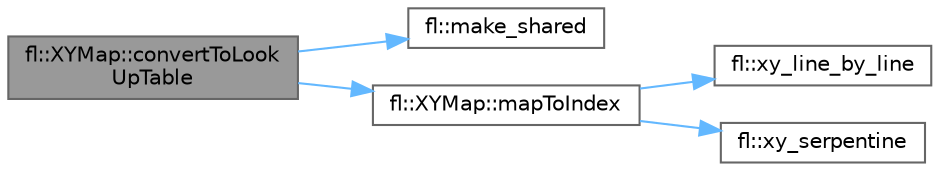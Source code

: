 digraph "fl::XYMap::convertToLookUpTable"
{
 // INTERACTIVE_SVG=YES
 // LATEX_PDF_SIZE
  bgcolor="transparent";
  edge [fontname=Helvetica,fontsize=10,labelfontname=Helvetica,labelfontsize=10];
  node [fontname=Helvetica,fontsize=10,shape=box,height=0.2,width=0.4];
  rankdir="LR";
  Node1 [id="Node000001",label="fl::XYMap::convertToLook\lUpTable",height=0.2,width=0.4,color="gray40", fillcolor="grey60", style="filled", fontcolor="black",tooltip=" "];
  Node1 -> Node2 [id="edge1_Node000001_Node000002",color="steelblue1",style="solid",tooltip=" "];
  Node2 [id="Node000002",label="fl::make_shared",height=0.2,width=0.4,color="grey40", fillcolor="white", style="filled",URL="$d4/d36/namespacefl_a87ae8a24cc8b709a64f39370e71846af.html#a87ae8a24cc8b709a64f39370e71846af",tooltip=" "];
  Node1 -> Node3 [id="edge2_Node000001_Node000003",color="steelblue1",style="solid",tooltip=" "];
  Node3 [id="Node000003",label="fl::XYMap::mapToIndex",height=0.2,width=0.4,color="grey40", fillcolor="white", style="filled",URL="$d0/dce/classfl_1_1_x_y_map_aada92bd1653b986c29ba0ce863449046.html#aada92bd1653b986c29ba0ce863449046",tooltip=" "];
  Node3 -> Node4 [id="edge3_Node000003_Node000004",color="steelblue1",style="solid",tooltip=" "];
  Node4 [id="Node000004",label="fl::xy_line_by_line",height=0.2,width=0.4,color="grey40", fillcolor="white", style="filled",URL="$d4/d36/namespacefl_a0b9a6b53502de07b22db515e4f136e2e.html#a0b9a6b53502de07b22db515e4f136e2e",tooltip=" "];
  Node3 -> Node5 [id="edge4_Node000003_Node000005",color="steelblue1",style="solid",tooltip=" "];
  Node5 [id="Node000005",label="fl::xy_serpentine",height=0.2,width=0.4,color="grey40", fillcolor="white", style="filled",URL="$d4/d36/namespacefl_ad45d0b4c7ccce43d69da76336f568982.html#ad45d0b4c7ccce43d69da76336f568982",tooltip=" "];
}
